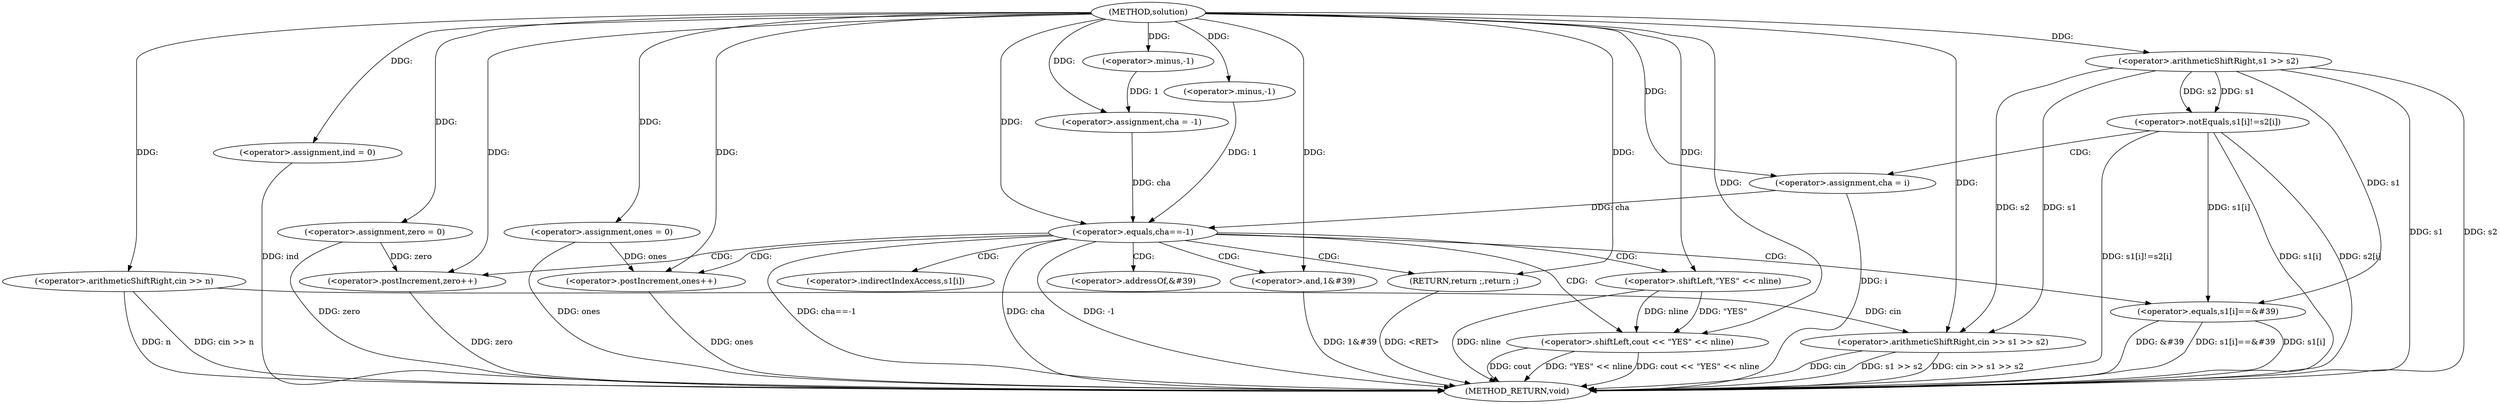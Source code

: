 digraph "solution" {  
"1000681" [label = "(METHOD,solution)" ]
"1000751" [label = "(METHOD_RETURN,void)" ]
"1000684" [label = "(<operator>.arithmeticShiftRight,cin >> n)" ]
"1000689" [label = "(<operator>.arithmeticShiftRight,cin >> s1 >> s2)" ]
"1000695" [label = "(<operator>.assignment,cha = -1)" ]
"1000700" [label = "(<operator>.assignment,ind = 0)" ]
"1000704" [label = "(<operator>.assignment,ones = 0)" ]
"1000708" [label = "(<operator>.assignment,zero = 0)" ]
"1000725" [label = "(<operator>.equals,cha==-1)" ]
"1000740" [label = "(<operator>.equals,s1[i]==&#39)" ]
"1000746" [label = "(<operator>.and,1&#39)" ]
"1000749" [label = "(<operator>.postIncrement,ones++)" ]
"1000691" [label = "(<operator>.arithmeticShiftRight,s1 >> s2)" ]
"1000697" [label = "(<operator>.minus,-1)" ]
"1000713" [label = "(<operator>.notEquals,s1[i]!=s2[i])" ]
"1000730" [label = "(<operator>.shiftLeft,cout << \"YES\" << nline)" ]
"1000735" [label = "(RETURN,return ;,return ;)" ]
"1000737" [label = "(<operator>.postIncrement,zero++)" ]
"1000721" [label = "(<operator>.assignment,cha = i)" ]
"1000727" [label = "(<operator>.minus,-1)" ]
"1000732" [label = "(<operator>.shiftLeft,\"YES\" << nline)" ]
"1000741" [label = "(<operator>.indirectIndexAccess,s1[i])" ]
"1000744" [label = "(<operator>.addressOf,&#39)" ]
  "1000735" -> "1000751"  [ label = "DDG: <RET>"] 
  "1000684" -> "1000751"  [ label = "DDG: n"] 
  "1000684" -> "1000751"  [ label = "DDG: cin >> n"] 
  "1000689" -> "1000751"  [ label = "DDG: cin"] 
  "1000691" -> "1000751"  [ label = "DDG: s1"] 
  "1000691" -> "1000751"  [ label = "DDG: s2"] 
  "1000689" -> "1000751"  [ label = "DDG: s1 >> s2"] 
  "1000689" -> "1000751"  [ label = "DDG: cin >> s1 >> s2"] 
  "1000700" -> "1000751"  [ label = "DDG: ind"] 
  "1000704" -> "1000751"  [ label = "DDG: ones"] 
  "1000708" -> "1000751"  [ label = "DDG: zero"] 
  "1000713" -> "1000751"  [ label = "DDG: s1[i]"] 
  "1000713" -> "1000751"  [ label = "DDG: s2[i]"] 
  "1000713" -> "1000751"  [ label = "DDG: s1[i]!=s2[i]"] 
  "1000721" -> "1000751"  [ label = "DDG: i"] 
  "1000725" -> "1000751"  [ label = "DDG: cha"] 
  "1000725" -> "1000751"  [ label = "DDG: -1"] 
  "1000725" -> "1000751"  [ label = "DDG: cha==-1"] 
  "1000737" -> "1000751"  [ label = "DDG: zero"] 
  "1000740" -> "1000751"  [ label = "DDG: s1[i]"] 
  "1000740" -> "1000751"  [ label = "DDG: &#39"] 
  "1000740" -> "1000751"  [ label = "DDG: s1[i]==&#39"] 
  "1000746" -> "1000751"  [ label = "DDG: 1&#39"] 
  "1000749" -> "1000751"  [ label = "DDG: ones"] 
  "1000730" -> "1000751"  [ label = "DDG: \"YES\" << nline"] 
  "1000730" -> "1000751"  [ label = "DDG: cout << \"YES\" << nline"] 
  "1000730" -> "1000751"  [ label = "DDG: cout"] 
  "1000732" -> "1000751"  [ label = "DDG: nline"] 
  "1000697" -> "1000695"  [ label = "DDG: 1"] 
  "1000681" -> "1000700"  [ label = "DDG: "] 
  "1000681" -> "1000704"  [ label = "DDG: "] 
  "1000681" -> "1000708"  [ label = "DDG: "] 
  "1000681" -> "1000684"  [ label = "DDG: "] 
  "1000684" -> "1000689"  [ label = "DDG: cin"] 
  "1000681" -> "1000689"  [ label = "DDG: "] 
  "1000691" -> "1000689"  [ label = "DDG: s1"] 
  "1000691" -> "1000689"  [ label = "DDG: s2"] 
  "1000681" -> "1000695"  [ label = "DDG: "] 
  "1000681" -> "1000691"  [ label = "DDG: "] 
  "1000681" -> "1000697"  [ label = "DDG: "] 
  "1000695" -> "1000725"  [ label = "DDG: cha"] 
  "1000721" -> "1000725"  [ label = "DDG: cha"] 
  "1000681" -> "1000725"  [ label = "DDG: "] 
  "1000727" -> "1000725"  [ label = "DDG: 1"] 
  "1000681" -> "1000735"  [ label = "DDG: "] 
  "1000691" -> "1000740"  [ label = "DDG: s1"] 
  "1000713" -> "1000740"  [ label = "DDG: s1[i]"] 
  "1000681" -> "1000746"  [ label = "DDG: "] 
  "1000704" -> "1000749"  [ label = "DDG: ones"] 
  "1000681" -> "1000749"  [ label = "DDG: "] 
  "1000691" -> "1000713"  [ label = "DDG: s1"] 
  "1000691" -> "1000713"  [ label = "DDG: s2"] 
  "1000681" -> "1000721"  [ label = "DDG: "] 
  "1000681" -> "1000727"  [ label = "DDG: "] 
  "1000681" -> "1000730"  [ label = "DDG: "] 
  "1000732" -> "1000730"  [ label = "DDG: nline"] 
  "1000732" -> "1000730"  [ label = "DDG: \"YES\""] 
  "1000708" -> "1000737"  [ label = "DDG: zero"] 
  "1000681" -> "1000737"  [ label = "DDG: "] 
  "1000681" -> "1000732"  [ label = "DDG: "] 
  "1000725" -> "1000744"  [ label = "CDG: "] 
  "1000725" -> "1000741"  [ label = "CDG: "] 
  "1000725" -> "1000746"  [ label = "CDG: "] 
  "1000725" -> "1000735"  [ label = "CDG: "] 
  "1000725" -> "1000732"  [ label = "CDG: "] 
  "1000725" -> "1000740"  [ label = "CDG: "] 
  "1000725" -> "1000737"  [ label = "CDG: "] 
  "1000725" -> "1000749"  [ label = "CDG: "] 
  "1000725" -> "1000730"  [ label = "CDG: "] 
  "1000713" -> "1000721"  [ label = "CDG: "] 
}
